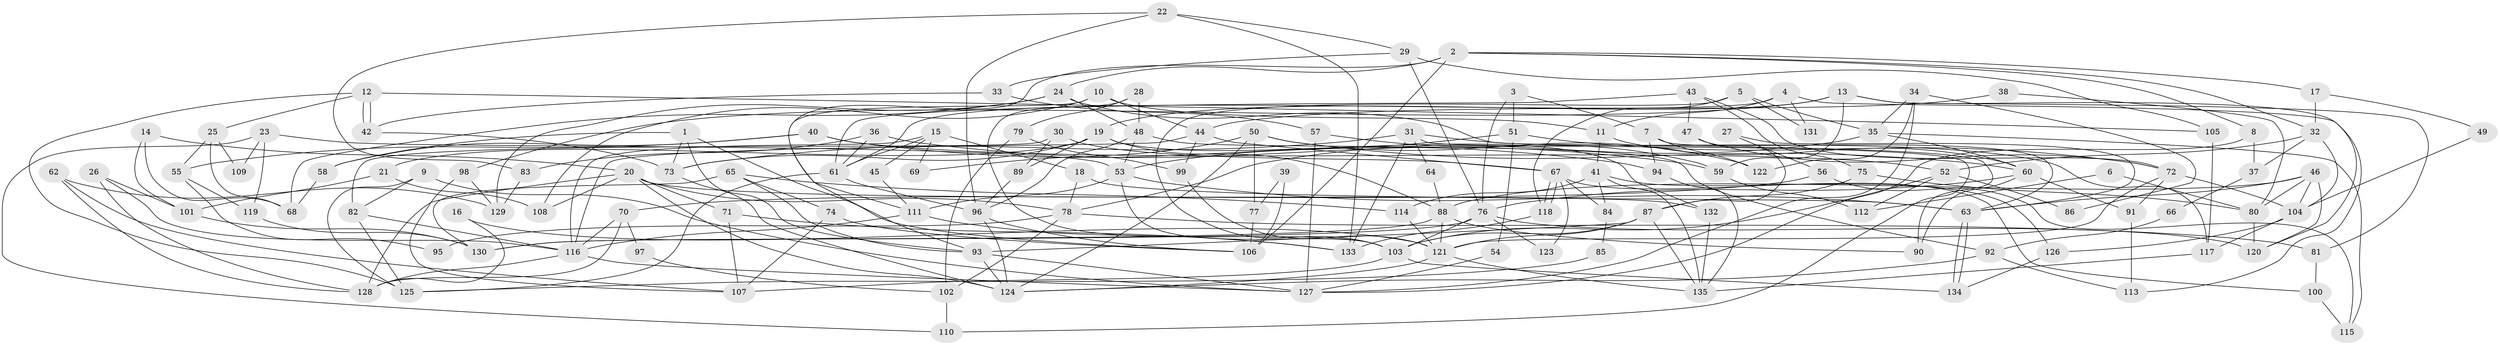 // Generated by graph-tools (version 1.1) at 2025/02/03/09/25 03:02:10]
// undirected, 135 vertices, 270 edges
graph export_dot {
graph [start="1"]
  node [color=gray90,style=filled];
  1;
  2;
  3;
  4;
  5;
  6;
  7;
  8;
  9;
  10;
  11;
  12;
  13;
  14;
  15;
  16;
  17;
  18;
  19;
  20;
  21;
  22;
  23;
  24;
  25;
  26;
  27;
  28;
  29;
  30;
  31;
  32;
  33;
  34;
  35;
  36;
  37;
  38;
  39;
  40;
  41;
  42;
  43;
  44;
  45;
  46;
  47;
  48;
  49;
  50;
  51;
  52;
  53;
  54;
  55;
  56;
  57;
  58;
  59;
  60;
  61;
  62;
  63;
  64;
  65;
  66;
  67;
  68;
  69;
  70;
  71;
  72;
  73;
  74;
  75;
  76;
  77;
  78;
  79;
  80;
  81;
  82;
  83;
  84;
  85;
  86;
  87;
  88;
  89;
  90;
  91;
  92;
  93;
  94;
  95;
  96;
  97;
  98;
  99;
  100;
  101;
  102;
  103;
  104;
  105;
  106;
  107;
  108;
  109;
  110;
  111;
  112;
  113;
  114;
  115;
  116;
  117;
  118;
  119;
  120;
  121;
  122;
  123;
  124;
  125;
  126;
  127;
  128;
  129;
  130;
  131;
  132;
  133;
  134;
  135;
  1 -- 73;
  1 -- 106;
  1 -- 58;
  1 -- 93;
  2 -- 24;
  2 -- 111;
  2 -- 8;
  2 -- 17;
  2 -- 32;
  2 -- 106;
  3 -- 7;
  3 -- 51;
  3 -- 76;
  4 -- 61;
  4 -- 11;
  4 -- 113;
  4 -- 131;
  5 -- 118;
  5 -- 103;
  5 -- 35;
  5 -- 131;
  6 -- 80;
  6 -- 112;
  7 -- 63;
  7 -- 94;
  7 -- 122;
  8 -- 127;
  8 -- 37;
  9 -- 82;
  9 -- 127;
  9 -- 125;
  10 -- 11;
  10 -- 44;
  10 -- 93;
  10 -- 108;
  11 -- 60;
  11 -- 41;
  12 -- 42;
  12 -- 42;
  12 -- 125;
  12 -- 25;
  12 -- 105;
  13 -- 19;
  13 -- 120;
  13 -- 59;
  13 -- 81;
  13 -- 98;
  14 -- 101;
  14 -- 20;
  14 -- 68;
  15 -- 18;
  15 -- 61;
  15 -- 45;
  15 -- 69;
  15 -- 116;
  16 -- 121;
  16 -- 128;
  17 -- 32;
  17 -- 49;
  18 -- 63;
  18 -- 78;
  19 -- 88;
  19 -- 73;
  19 -- 21;
  19 -- 89;
  19 -- 132;
  20 -- 128;
  20 -- 132;
  20 -- 71;
  20 -- 78;
  20 -- 108;
  20 -- 124;
  21 -- 108;
  21 -- 101;
  22 -- 29;
  22 -- 133;
  22 -- 83;
  22 -- 96;
  23 -- 119;
  23 -- 53;
  23 -- 109;
  23 -- 110;
  24 -- 129;
  24 -- 48;
  24 -- 68;
  24 -- 90;
  25 -- 68;
  25 -- 55;
  25 -- 109;
  26 -- 116;
  26 -- 101;
  26 -- 128;
  27 -- 56;
  27 -- 63;
  28 -- 48;
  28 -- 103;
  28 -- 79;
  29 -- 105;
  29 -- 76;
  29 -- 33;
  30 -- 82;
  30 -- 89;
  30 -- 67;
  31 -- 133;
  31 -- 110;
  31 -- 64;
  31 -- 73;
  31 -- 117;
  32 -- 104;
  32 -- 37;
  32 -- 52;
  33 -- 42;
  33 -- 57;
  34 -- 35;
  34 -- 122;
  34 -- 86;
  34 -- 127;
  35 -- 60;
  35 -- 78;
  35 -- 115;
  36 -- 59;
  36 -- 83;
  36 -- 61;
  37 -- 66;
  38 -- 44;
  38 -- 80;
  39 -- 106;
  39 -- 77;
  40 -- 58;
  40 -- 52;
  40 -- 55;
  40 -- 94;
  41 -- 135;
  41 -- 126;
  41 -- 84;
  41 -- 114;
  42 -- 73;
  43 -- 47;
  43 -- 61;
  43 -- 72;
  43 -- 75;
  44 -- 67;
  44 -- 116;
  44 -- 99;
  45 -- 111;
  46 -- 88;
  46 -- 80;
  46 -- 63;
  46 -- 104;
  46 -- 120;
  47 -- 72;
  47 -- 87;
  48 -- 96;
  48 -- 53;
  48 -- 92;
  49 -- 104;
  50 -- 60;
  50 -- 124;
  50 -- 69;
  50 -- 77;
  50 -- 122;
  51 -- 53;
  51 -- 72;
  51 -- 54;
  52 -- 103;
  52 -- 86;
  52 -- 112;
  53 -- 63;
  53 -- 103;
  53 -- 111;
  54 -- 127;
  55 -- 95;
  55 -- 119;
  56 -- 115;
  56 -- 70;
  57 -- 127;
  57 -- 59;
  58 -- 68;
  59 -- 112;
  60 -- 76;
  60 -- 91;
  60 -- 90;
  61 -- 96;
  61 -- 125;
  62 -- 107;
  62 -- 128;
  62 -- 129;
  63 -- 134;
  63 -- 134;
  64 -- 88;
  65 -- 114;
  65 -- 93;
  65 -- 74;
  65 -- 130;
  66 -- 92;
  67 -- 118;
  67 -- 118;
  67 -- 84;
  67 -- 100;
  67 -- 123;
  70 -- 116;
  70 -- 128;
  70 -- 97;
  71 -- 107;
  71 -- 133;
  72 -- 121;
  72 -- 91;
  72 -- 104;
  73 -- 124;
  74 -- 106;
  74 -- 107;
  75 -- 87;
  75 -- 80;
  76 -- 130;
  76 -- 103;
  76 -- 120;
  76 -- 123;
  77 -- 106;
  78 -- 81;
  78 -- 95;
  78 -- 102;
  79 -- 99;
  79 -- 102;
  80 -- 120;
  81 -- 100;
  82 -- 116;
  82 -- 125;
  83 -- 129;
  84 -- 85;
  85 -- 125;
  87 -- 135;
  87 -- 93;
  87 -- 103;
  87 -- 121;
  88 -- 121;
  88 -- 90;
  88 -- 130;
  89 -- 96;
  91 -- 113;
  92 -- 124;
  92 -- 113;
  93 -- 124;
  93 -- 127;
  94 -- 135;
  96 -- 124;
  96 -- 106;
  97 -- 102;
  98 -- 107;
  98 -- 129;
  99 -- 121;
  100 -- 115;
  101 -- 130;
  102 -- 110;
  103 -- 107;
  103 -- 134;
  104 -- 117;
  104 -- 126;
  105 -- 117;
  111 -- 116;
  111 -- 133;
  114 -- 121;
  116 -- 127;
  116 -- 128;
  117 -- 135;
  118 -- 133;
  119 -- 130;
  121 -- 124;
  121 -- 135;
  126 -- 134;
  132 -- 135;
}
